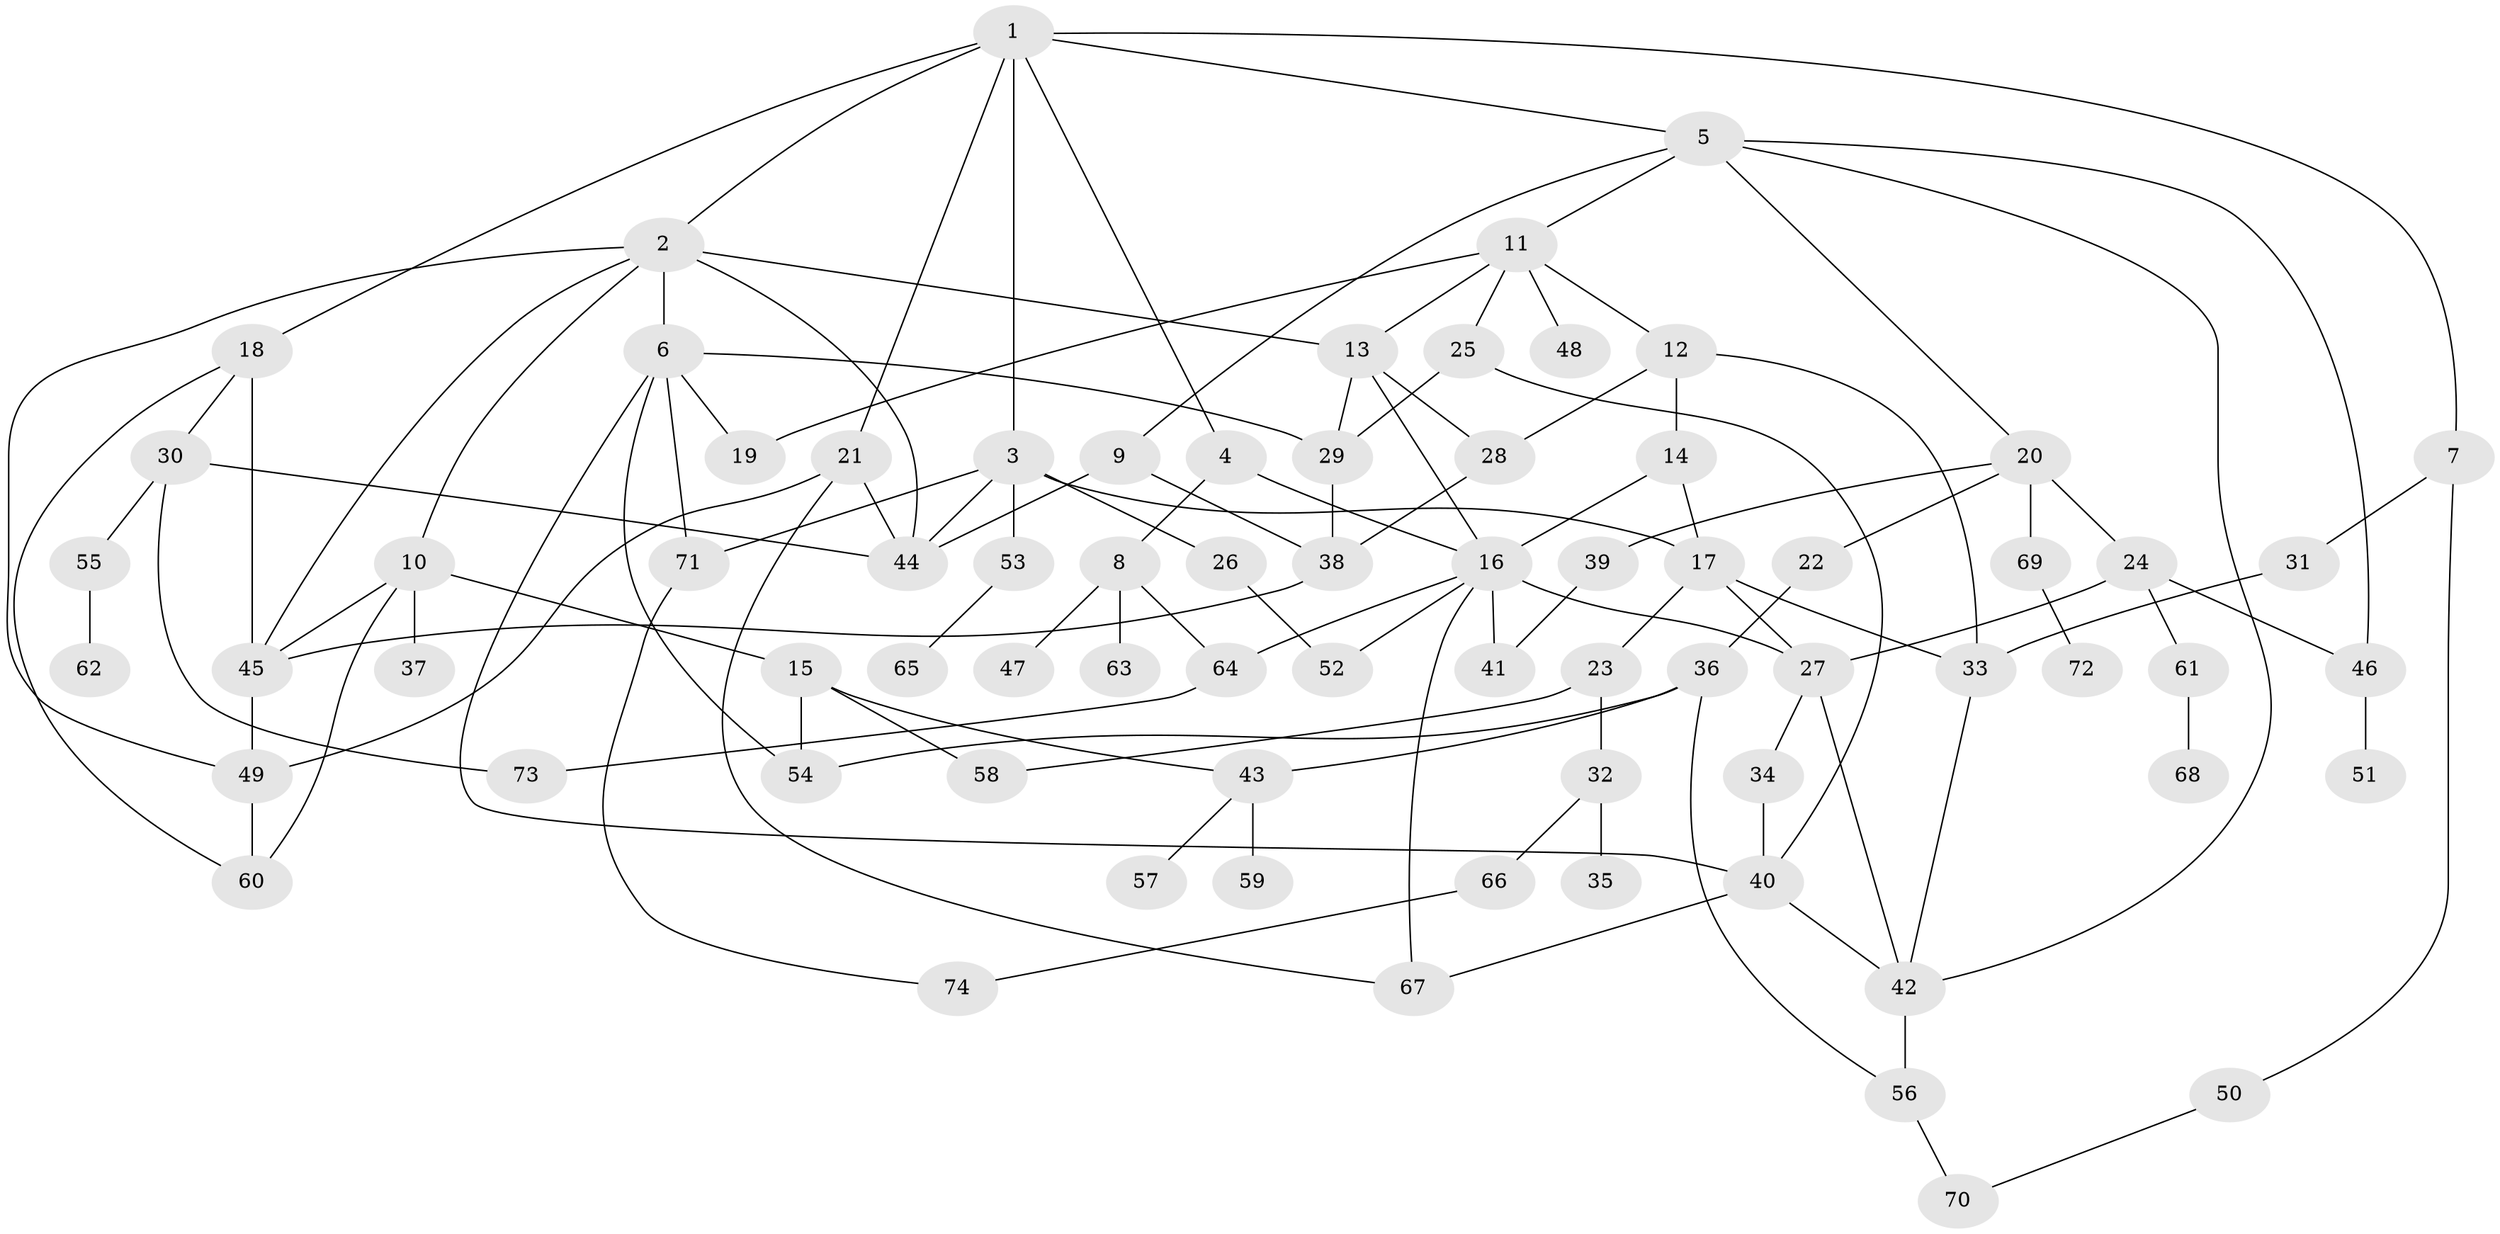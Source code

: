 // original degree distribution, {7: 0.02459016393442623, 5: 0.08196721311475409, 6: 0.02459016393442623, 3: 0.2540983606557377, 4: 0.13114754098360656, 2: 0.23770491803278687, 1: 0.2459016393442623}
// Generated by graph-tools (version 1.1) at 2025/49/03/04/25 22:49:15]
// undirected, 74 vertices, 118 edges
graph export_dot {
  node [color=gray90,style=filled];
  1;
  2;
  3;
  4;
  5;
  6;
  7;
  8;
  9;
  10;
  11;
  12;
  13;
  14;
  15;
  16;
  17;
  18;
  19;
  20;
  21;
  22;
  23;
  24;
  25;
  26;
  27;
  28;
  29;
  30;
  31;
  32;
  33;
  34;
  35;
  36;
  37;
  38;
  39;
  40;
  41;
  42;
  43;
  44;
  45;
  46;
  47;
  48;
  49;
  50;
  51;
  52;
  53;
  54;
  55;
  56;
  57;
  58;
  59;
  60;
  61;
  62;
  63;
  64;
  65;
  66;
  67;
  68;
  69;
  70;
  71;
  72;
  73;
  74;
  1 -- 2 [weight=1.0];
  1 -- 3 [weight=1.0];
  1 -- 4 [weight=1.0];
  1 -- 5 [weight=1.0];
  1 -- 7 [weight=1.0];
  1 -- 18 [weight=1.0];
  1 -- 21 [weight=1.0];
  2 -- 6 [weight=1.0];
  2 -- 10 [weight=1.0];
  2 -- 13 [weight=1.0];
  2 -- 44 [weight=1.0];
  2 -- 45 [weight=1.0];
  2 -- 49 [weight=1.0];
  3 -- 17 [weight=1.0];
  3 -- 26 [weight=1.0];
  3 -- 44 [weight=1.0];
  3 -- 53 [weight=1.0];
  3 -- 71 [weight=1.0];
  4 -- 8 [weight=1.0];
  4 -- 16 [weight=1.0];
  5 -- 9 [weight=1.0];
  5 -- 11 [weight=1.0];
  5 -- 20 [weight=1.0];
  5 -- 42 [weight=1.0];
  5 -- 46 [weight=1.0];
  6 -- 19 [weight=1.0];
  6 -- 29 [weight=1.0];
  6 -- 40 [weight=1.0];
  6 -- 54 [weight=1.0];
  6 -- 71 [weight=1.0];
  7 -- 31 [weight=1.0];
  7 -- 50 [weight=1.0];
  8 -- 47 [weight=1.0];
  8 -- 63 [weight=1.0];
  8 -- 64 [weight=1.0];
  9 -- 38 [weight=1.0];
  9 -- 44 [weight=1.0];
  10 -- 15 [weight=1.0];
  10 -- 37 [weight=1.0];
  10 -- 45 [weight=1.0];
  10 -- 60 [weight=1.0];
  11 -- 12 [weight=1.0];
  11 -- 13 [weight=1.0];
  11 -- 19 [weight=1.0];
  11 -- 25 [weight=1.0];
  11 -- 48 [weight=1.0];
  12 -- 14 [weight=1.0];
  12 -- 28 [weight=1.0];
  12 -- 33 [weight=1.0];
  13 -- 16 [weight=1.0];
  13 -- 28 [weight=1.0];
  13 -- 29 [weight=1.0];
  14 -- 16 [weight=1.0];
  14 -- 17 [weight=1.0];
  15 -- 43 [weight=1.0];
  15 -- 54 [weight=1.0];
  15 -- 58 [weight=1.0];
  16 -- 27 [weight=1.0];
  16 -- 41 [weight=5.0];
  16 -- 52 [weight=1.0];
  16 -- 64 [weight=2.0];
  16 -- 67 [weight=1.0];
  17 -- 23 [weight=1.0];
  17 -- 27 [weight=1.0];
  17 -- 33 [weight=1.0];
  18 -- 30 [weight=1.0];
  18 -- 45 [weight=1.0];
  18 -- 60 [weight=1.0];
  20 -- 22 [weight=1.0];
  20 -- 24 [weight=1.0];
  20 -- 39 [weight=1.0];
  20 -- 69 [weight=1.0];
  21 -- 44 [weight=1.0];
  21 -- 49 [weight=1.0];
  21 -- 67 [weight=1.0];
  22 -- 36 [weight=1.0];
  23 -- 32 [weight=1.0];
  23 -- 58 [weight=1.0];
  24 -- 27 [weight=1.0];
  24 -- 46 [weight=1.0];
  24 -- 61 [weight=1.0];
  25 -- 29 [weight=1.0];
  25 -- 40 [weight=1.0];
  26 -- 52 [weight=1.0];
  27 -- 34 [weight=1.0];
  27 -- 42 [weight=1.0];
  28 -- 38 [weight=1.0];
  29 -- 38 [weight=1.0];
  30 -- 44 [weight=1.0];
  30 -- 55 [weight=1.0];
  30 -- 73 [weight=1.0];
  31 -- 33 [weight=1.0];
  32 -- 35 [weight=1.0];
  32 -- 66 [weight=1.0];
  33 -- 42 [weight=1.0];
  34 -- 40 [weight=1.0];
  36 -- 43 [weight=1.0];
  36 -- 54 [weight=1.0];
  36 -- 56 [weight=1.0];
  38 -- 45 [weight=1.0];
  39 -- 41 [weight=1.0];
  40 -- 42 [weight=1.0];
  40 -- 67 [weight=1.0];
  42 -- 56 [weight=1.0];
  43 -- 57 [weight=1.0];
  43 -- 59 [weight=1.0];
  45 -- 49 [weight=1.0];
  46 -- 51 [weight=1.0];
  49 -- 60 [weight=1.0];
  50 -- 70 [weight=1.0];
  53 -- 65 [weight=1.0];
  55 -- 62 [weight=1.0];
  56 -- 70 [weight=1.0];
  61 -- 68 [weight=1.0];
  64 -- 73 [weight=1.0];
  66 -- 74 [weight=1.0];
  69 -- 72 [weight=1.0];
  71 -- 74 [weight=1.0];
}
